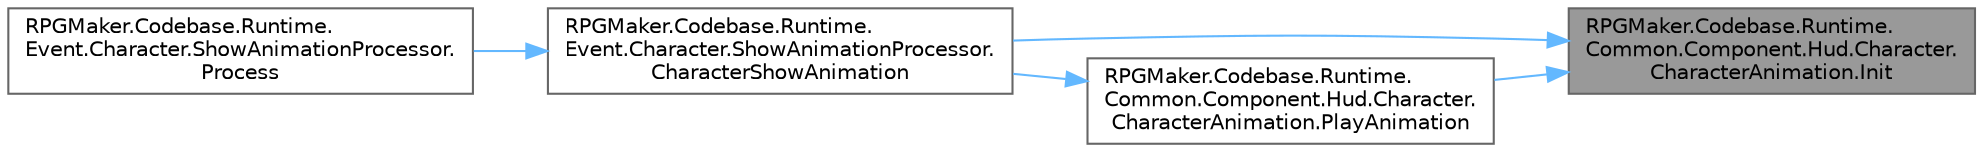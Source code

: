 digraph "RPGMaker.Codebase.Runtime.Common.Component.Hud.Character.CharacterAnimation.Init"
{
 // LATEX_PDF_SIZE
  bgcolor="transparent";
  edge [fontname=Helvetica,fontsize=10,labelfontname=Helvetica,labelfontsize=10];
  node [fontname=Helvetica,fontsize=10,shape=box,height=0.2,width=0.4];
  rankdir="RL";
  Node1 [id="Node000001",label="RPGMaker.Codebase.Runtime.\lCommon.Component.Hud.Character.\lCharacterAnimation.Init",height=0.2,width=0.4,color="gray40", fillcolor="grey60", style="filled", fontcolor="black",tooltip="😁 初期化"];
  Node1 -> Node2 [id="edge1_Node000001_Node000002",dir="back",color="steelblue1",style="solid",tooltip=" "];
  Node2 [id="Node000002",label="RPGMaker.Codebase.Runtime.\lEvent.Character.ShowAnimationProcessor.\lCharacterShowAnimation",height=0.2,width=0.4,color="grey40", fillcolor="white", style="filled",URL="$d7/da9/class_r_p_g_maker_1_1_codebase_1_1_runtime_1_1_event_1_1_character_1_1_show_animation_processor.html#a57872cbf4faa7bfc43f965023d1839b2",tooltip=" "];
  Node2 -> Node3 [id="edge2_Node000002_Node000003",dir="back",color="steelblue1",style="solid",tooltip=" "];
  Node3 [id="Node000003",label="RPGMaker.Codebase.Runtime.\lEvent.Character.ShowAnimationProcessor.\lProcess",height=0.2,width=0.4,color="grey40", fillcolor="white", style="filled",URL="$d7/da9/class_r_p_g_maker_1_1_codebase_1_1_runtime_1_1_event_1_1_character_1_1_show_animation_processor.html#ac2d99814a3a02691c0d1100f305ae674",tooltip="😁 処理"];
  Node1 -> Node4 [id="edge3_Node000001_Node000004",dir="back",color="steelblue1",style="solid",tooltip=" "];
  Node4 [id="Node000004",label="RPGMaker.Codebase.Runtime.\lCommon.Component.Hud.Character.\lCharacterAnimation.PlayAnimation",height=0.2,width=0.4,color="grey40", fillcolor="white", style="filled",URL="$d5/d20/class_r_p_g_maker_1_1_codebase_1_1_runtime_1_1_common_1_1_component_1_1_hud_1_1_character_1_1_character_animation.html#a4676f57b5e1c5f2db07ab1763f7970a4",tooltip="😁 再生アニメーション"];
  Node4 -> Node2 [id="edge4_Node000004_Node000002",dir="back",color="steelblue1",style="solid",tooltip=" "];
}

